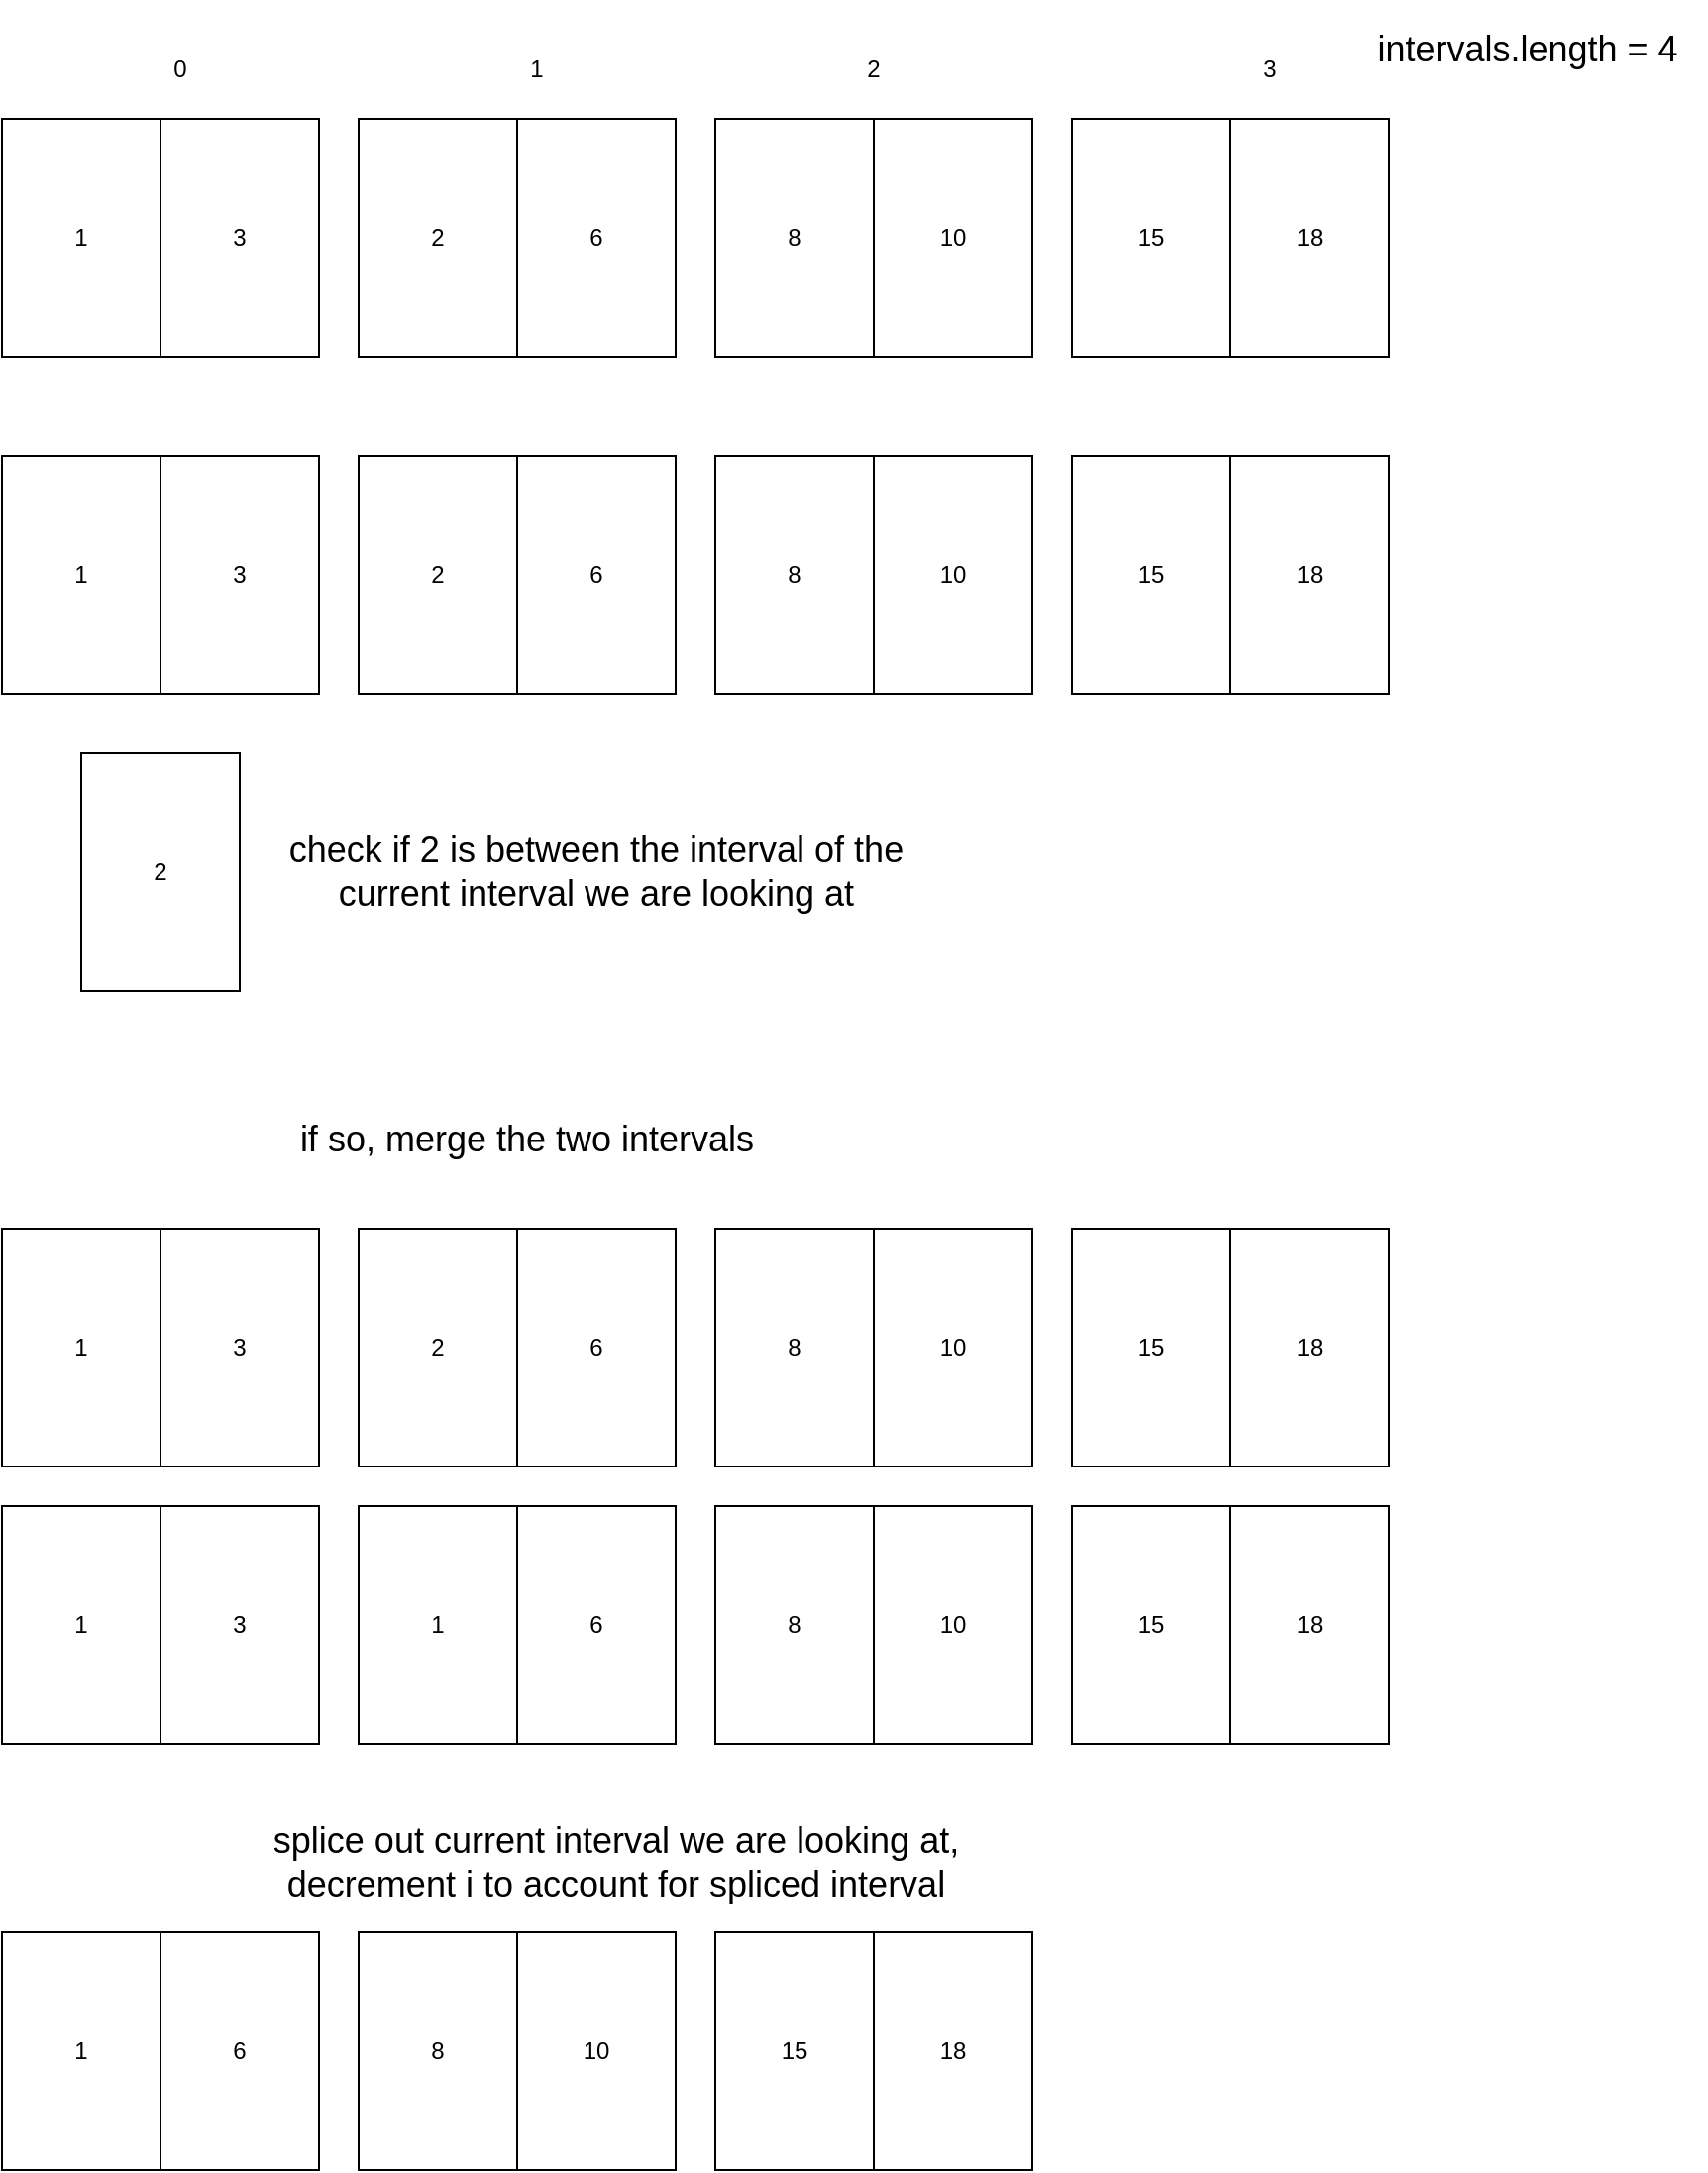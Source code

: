 <mxfile>
    <diagram id="daqdLlH97sKXs4wv8go4" name="Page-1">
        <mxGraphModel dx="885" dy="830" grid="1" gridSize="10" guides="1" tooltips="1" connect="1" arrows="1" fold="1" page="1" pageScale="1" pageWidth="1200" pageHeight="1920" math="0" shadow="0">
            <root>
                <mxCell id="0"/>
                <mxCell id="1" parent="0"/>
                <mxCell id="2" value="1" style="rounded=0;whiteSpace=wrap;html=1;" vertex="1" parent="1">
                    <mxGeometry x="80" y="80" width="80" height="120" as="geometry"/>
                </mxCell>
                <mxCell id="3" value="3" style="rounded=0;whiteSpace=wrap;html=1;" vertex="1" parent="1">
                    <mxGeometry x="160" y="80" width="80" height="120" as="geometry"/>
                </mxCell>
                <mxCell id="4" value="15" style="rounded=0;whiteSpace=wrap;html=1;" vertex="1" parent="1">
                    <mxGeometry x="620" y="80" width="80" height="120" as="geometry"/>
                </mxCell>
                <mxCell id="5" value="18" style="rounded=0;whiteSpace=wrap;html=1;" vertex="1" parent="1">
                    <mxGeometry x="700" y="80" width="80" height="120" as="geometry"/>
                </mxCell>
                <mxCell id="6" value="8" style="rounded=0;whiteSpace=wrap;html=1;" vertex="1" parent="1">
                    <mxGeometry x="440" y="80" width="80" height="120" as="geometry"/>
                </mxCell>
                <mxCell id="7" value="10" style="rounded=0;whiteSpace=wrap;html=1;" vertex="1" parent="1">
                    <mxGeometry x="520" y="80" width="80" height="120" as="geometry"/>
                </mxCell>
                <mxCell id="8" value="2" style="rounded=0;whiteSpace=wrap;html=1;" vertex="1" parent="1">
                    <mxGeometry x="260" y="80" width="80" height="120" as="geometry"/>
                </mxCell>
                <mxCell id="9" value="6" style="rounded=0;whiteSpace=wrap;html=1;" vertex="1" parent="1">
                    <mxGeometry x="340" y="80" width="80" height="120" as="geometry"/>
                </mxCell>
                <mxCell id="10" value="0" style="text;html=1;strokeColor=none;fillColor=none;align=center;verticalAlign=middle;whiteSpace=wrap;rounded=0;" vertex="1" parent="1">
                    <mxGeometry x="140" y="40" width="60" height="30" as="geometry"/>
                </mxCell>
                <mxCell id="12" value="1" style="text;html=1;strokeColor=none;fillColor=none;align=center;verticalAlign=middle;whiteSpace=wrap;rounded=0;" vertex="1" parent="1">
                    <mxGeometry x="320" y="40" width="60" height="30" as="geometry"/>
                </mxCell>
                <mxCell id="13" value="2" style="text;html=1;strokeColor=none;fillColor=none;align=center;verticalAlign=middle;whiteSpace=wrap;rounded=0;" vertex="1" parent="1">
                    <mxGeometry x="490" y="40" width="60" height="30" as="geometry"/>
                </mxCell>
                <mxCell id="14" value="3" style="text;html=1;strokeColor=none;fillColor=none;align=center;verticalAlign=middle;whiteSpace=wrap;rounded=0;" vertex="1" parent="1">
                    <mxGeometry x="690" y="40" width="60" height="30" as="geometry"/>
                </mxCell>
                <mxCell id="15" value="&lt;font style=&quot;font-size: 18px&quot;&gt;intervals.length = 4&lt;/font&gt;" style="text;html=1;strokeColor=none;fillColor=none;align=center;verticalAlign=middle;whiteSpace=wrap;rounded=0;" vertex="1" parent="1">
                    <mxGeometry x="760" y="20" width="180" height="50" as="geometry"/>
                </mxCell>
                <mxCell id="16" value="1" style="rounded=0;whiteSpace=wrap;html=1;" vertex="1" parent="1">
                    <mxGeometry x="80" y="250" width="80" height="120" as="geometry"/>
                </mxCell>
                <mxCell id="17" value="3" style="rounded=0;whiteSpace=wrap;html=1;" vertex="1" parent="1">
                    <mxGeometry x="160" y="250" width="80" height="120" as="geometry"/>
                </mxCell>
                <mxCell id="18" value="15" style="rounded=0;whiteSpace=wrap;html=1;" vertex="1" parent="1">
                    <mxGeometry x="620" y="250" width="80" height="120" as="geometry"/>
                </mxCell>
                <mxCell id="19" value="18" style="rounded=0;whiteSpace=wrap;html=1;" vertex="1" parent="1">
                    <mxGeometry x="700" y="250" width="80" height="120" as="geometry"/>
                </mxCell>
                <mxCell id="20" value="8" style="rounded=0;whiteSpace=wrap;html=1;" vertex="1" parent="1">
                    <mxGeometry x="440" y="250" width="80" height="120" as="geometry"/>
                </mxCell>
                <mxCell id="21" value="10" style="rounded=0;whiteSpace=wrap;html=1;" vertex="1" parent="1">
                    <mxGeometry x="520" y="250" width="80" height="120" as="geometry"/>
                </mxCell>
                <mxCell id="22" value="2" style="rounded=0;whiteSpace=wrap;html=1;" vertex="1" parent="1">
                    <mxGeometry x="260" y="250" width="80" height="120" as="geometry"/>
                </mxCell>
                <mxCell id="23" value="6" style="rounded=0;whiteSpace=wrap;html=1;" vertex="1" parent="1">
                    <mxGeometry x="340" y="250" width="80" height="120" as="geometry"/>
                </mxCell>
                <mxCell id="24" value="2" style="rounded=0;whiteSpace=wrap;html=1;" vertex="1" parent="1">
                    <mxGeometry x="120" y="400" width="80" height="120" as="geometry"/>
                </mxCell>
                <mxCell id="25" value="&lt;font style=&quot;font-size: 18px&quot;&gt;check if 2 is between the interval of the current interval we are looking at&lt;/font&gt;" style="text;html=1;strokeColor=none;fillColor=none;align=center;verticalAlign=middle;whiteSpace=wrap;rounded=0;" vertex="1" parent="1">
                    <mxGeometry x="215" y="425" width="330" height="70" as="geometry"/>
                </mxCell>
                <mxCell id="26" value="&lt;font style=&quot;font-size: 18px&quot;&gt;if so, merge the two intervals&lt;/font&gt;" style="text;html=1;strokeColor=none;fillColor=none;align=center;verticalAlign=middle;whiteSpace=wrap;rounded=0;" vertex="1" parent="1">
                    <mxGeometry x="180" y="560" width="330" height="70" as="geometry"/>
                </mxCell>
                <mxCell id="27" value="1" style="rounded=0;whiteSpace=wrap;html=1;" vertex="1" parent="1">
                    <mxGeometry x="260" y="780" width="80" height="120" as="geometry"/>
                </mxCell>
                <mxCell id="28" value="6" style="rounded=0;whiteSpace=wrap;html=1;" vertex="1" parent="1">
                    <mxGeometry x="340" y="780" width="80" height="120" as="geometry"/>
                </mxCell>
                <mxCell id="29" value="1" style="rounded=0;whiteSpace=wrap;html=1;" vertex="1" parent="1">
                    <mxGeometry x="80" y="640" width="80" height="120" as="geometry"/>
                </mxCell>
                <mxCell id="30" value="3" style="rounded=0;whiteSpace=wrap;html=1;" vertex="1" parent="1">
                    <mxGeometry x="160" y="640" width="80" height="120" as="geometry"/>
                </mxCell>
                <mxCell id="31" value="15" style="rounded=0;whiteSpace=wrap;html=1;" vertex="1" parent="1">
                    <mxGeometry x="620" y="640" width="80" height="120" as="geometry"/>
                </mxCell>
                <mxCell id="32" value="18" style="rounded=0;whiteSpace=wrap;html=1;" vertex="1" parent="1">
                    <mxGeometry x="700" y="640" width="80" height="120" as="geometry"/>
                </mxCell>
                <mxCell id="33" value="8" style="rounded=0;whiteSpace=wrap;html=1;" vertex="1" parent="1">
                    <mxGeometry x="440" y="640" width="80" height="120" as="geometry"/>
                </mxCell>
                <mxCell id="34" value="10" style="rounded=0;whiteSpace=wrap;html=1;" vertex="1" parent="1">
                    <mxGeometry x="520" y="640" width="80" height="120" as="geometry"/>
                </mxCell>
                <mxCell id="35" value="2" style="rounded=0;whiteSpace=wrap;html=1;" vertex="1" parent="1">
                    <mxGeometry x="260" y="640" width="80" height="120" as="geometry"/>
                </mxCell>
                <mxCell id="36" value="6" style="rounded=0;whiteSpace=wrap;html=1;" vertex="1" parent="1">
                    <mxGeometry x="340" y="640" width="80" height="120" as="geometry"/>
                </mxCell>
                <mxCell id="37" value="1" style="rounded=0;whiteSpace=wrap;html=1;" vertex="1" parent="1">
                    <mxGeometry x="80" y="780" width="80" height="120" as="geometry"/>
                </mxCell>
                <mxCell id="38" value="3" style="rounded=0;whiteSpace=wrap;html=1;" vertex="1" parent="1">
                    <mxGeometry x="160" y="780" width="80" height="120" as="geometry"/>
                </mxCell>
                <mxCell id="39" value="15" style="rounded=0;whiteSpace=wrap;html=1;" vertex="1" parent="1">
                    <mxGeometry x="620" y="780" width="80" height="120" as="geometry"/>
                </mxCell>
                <mxCell id="40" value="18" style="rounded=0;whiteSpace=wrap;html=1;" vertex="1" parent="1">
                    <mxGeometry x="700" y="780" width="80" height="120" as="geometry"/>
                </mxCell>
                <mxCell id="41" value="8" style="rounded=0;whiteSpace=wrap;html=1;" vertex="1" parent="1">
                    <mxGeometry x="440" y="780" width="80" height="120" as="geometry"/>
                </mxCell>
                <mxCell id="42" value="10" style="rounded=0;whiteSpace=wrap;html=1;" vertex="1" parent="1">
                    <mxGeometry x="520" y="780" width="80" height="120" as="geometry"/>
                </mxCell>
                <mxCell id="43" value="&lt;font style=&quot;font-size: 18px&quot;&gt;splice out current interval we are looking at, decrement i to account for spliced interval&lt;/font&gt;" style="text;html=1;strokeColor=none;fillColor=none;align=center;verticalAlign=middle;whiteSpace=wrap;rounded=0;" vertex="1" parent="1">
                    <mxGeometry x="180" y="925" width="420" height="70" as="geometry"/>
                </mxCell>
                <mxCell id="44" value="1" style="rounded=0;whiteSpace=wrap;html=1;" vertex="1" parent="1">
                    <mxGeometry x="80" y="995" width="80" height="120" as="geometry"/>
                </mxCell>
                <mxCell id="45" value="6" style="rounded=0;whiteSpace=wrap;html=1;" vertex="1" parent="1">
                    <mxGeometry x="160" y="995" width="80" height="120" as="geometry"/>
                </mxCell>
                <mxCell id="46" value="15" style="rounded=0;whiteSpace=wrap;html=1;" vertex="1" parent="1">
                    <mxGeometry x="440" y="995" width="80" height="120" as="geometry"/>
                </mxCell>
                <mxCell id="47" value="18" style="rounded=0;whiteSpace=wrap;html=1;" vertex="1" parent="1">
                    <mxGeometry x="520" y="995" width="80" height="120" as="geometry"/>
                </mxCell>
                <mxCell id="48" value="8" style="rounded=0;whiteSpace=wrap;html=1;" vertex="1" parent="1">
                    <mxGeometry x="260" y="995" width="80" height="120" as="geometry"/>
                </mxCell>
                <mxCell id="49" value="10" style="rounded=0;whiteSpace=wrap;html=1;" vertex="1" parent="1">
                    <mxGeometry x="340" y="995" width="80" height="120" as="geometry"/>
                </mxCell>
            </root>
        </mxGraphModel>
    </diagram>
</mxfile>